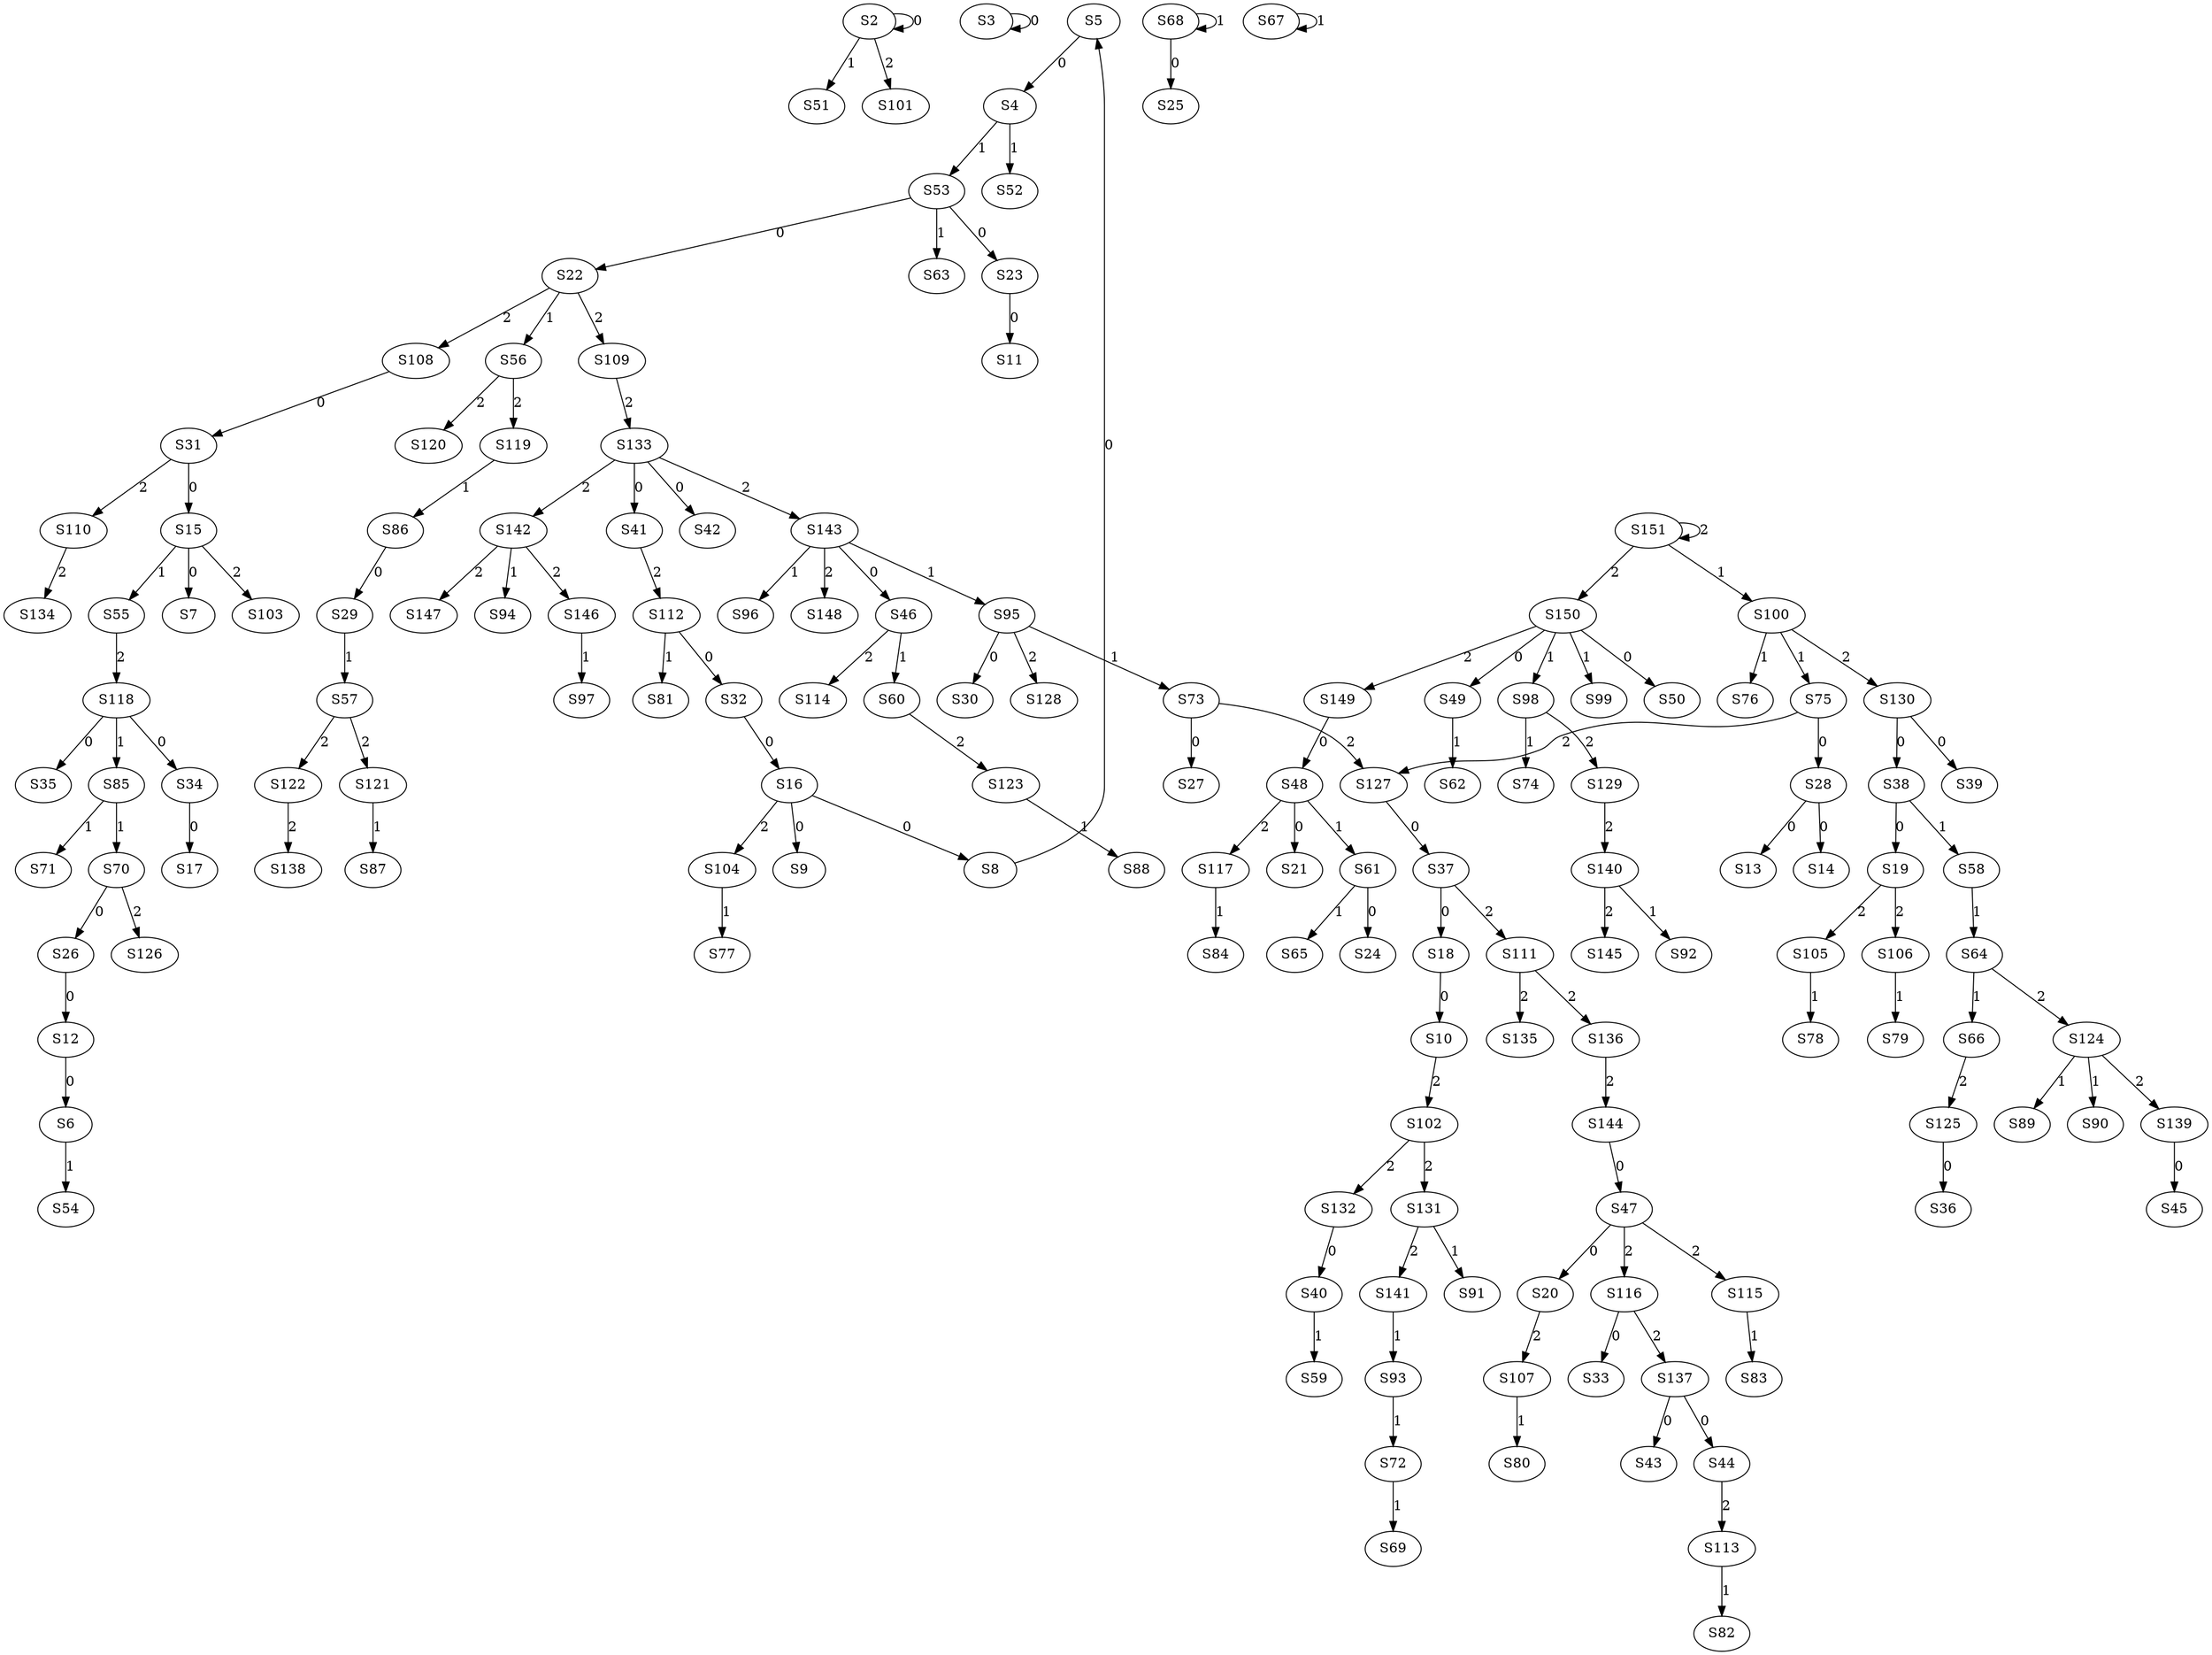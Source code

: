 strict digraph {
	S2 -> S2 [ label = 0 ];
	S3 -> S3 [ label = 0 ];
	S5 -> S4 [ label = 0 ];
	S8 -> S5 [ label = 0 ];
	S12 -> S6 [ label = 0 ];
	S15 -> S7 [ label = 0 ];
	S16 -> S8 [ label = 0 ];
	S16 -> S9 [ label = 0 ];
	S18 -> S10 [ label = 0 ];
	S23 -> S11 [ label = 0 ];
	S26 -> S12 [ label = 0 ];
	S28 -> S13 [ label = 0 ];
	S28 -> S14 [ label = 0 ];
	S31 -> S15 [ label = 0 ];
	S32 -> S16 [ label = 0 ];
	S34 -> S17 [ label = 0 ];
	S37 -> S18 [ label = 0 ];
	S38 -> S19 [ label = 0 ];
	S47 -> S20 [ label = 0 ];
	S48 -> S21 [ label = 0 ];
	S53 -> S22 [ label = 0 ];
	S53 -> S23 [ label = 0 ];
	S61 -> S24 [ label = 0 ];
	S68 -> S25 [ label = 0 ];
	S70 -> S26 [ label = 0 ];
	S73 -> S27 [ label = 0 ];
	S75 -> S28 [ label = 0 ];
	S86 -> S29 [ label = 0 ];
	S95 -> S30 [ label = 0 ];
	S108 -> S31 [ label = 0 ];
	S112 -> S32 [ label = 0 ];
	S116 -> S33 [ label = 0 ];
	S118 -> S34 [ label = 0 ];
	S118 -> S35 [ label = 0 ];
	S125 -> S36 [ label = 0 ];
	S127 -> S37 [ label = 0 ];
	S130 -> S38 [ label = 0 ];
	S130 -> S39 [ label = 0 ];
	S132 -> S40 [ label = 0 ];
	S133 -> S41 [ label = 0 ];
	S133 -> S42 [ label = 0 ];
	S137 -> S43 [ label = 0 ];
	S137 -> S44 [ label = 0 ];
	S139 -> S45 [ label = 0 ];
	S143 -> S46 [ label = 0 ];
	S144 -> S47 [ label = 0 ];
	S149 -> S48 [ label = 0 ];
	S150 -> S49 [ label = 0 ];
	S150 -> S50 [ label = 0 ];
	S2 -> S51 [ label = 1 ];
	S4 -> S52 [ label = 1 ];
	S4 -> S53 [ label = 1 ];
	S6 -> S54 [ label = 1 ];
	S15 -> S55 [ label = 1 ];
	S22 -> S56 [ label = 1 ];
	S29 -> S57 [ label = 1 ];
	S38 -> S58 [ label = 1 ];
	S40 -> S59 [ label = 1 ];
	S46 -> S60 [ label = 1 ];
	S48 -> S61 [ label = 1 ];
	S49 -> S62 [ label = 1 ];
	S53 -> S63 [ label = 1 ];
	S58 -> S64 [ label = 1 ];
	S61 -> S65 [ label = 1 ];
	S64 -> S66 [ label = 1 ];
	S67 -> S67 [ label = 1 ];
	S68 -> S68 [ label = 1 ];
	S72 -> S69 [ label = 1 ];
	S85 -> S70 [ label = 1 ];
	S85 -> S71 [ label = 1 ];
	S93 -> S72 [ label = 1 ];
	S95 -> S73 [ label = 1 ];
	S98 -> S74 [ label = 1 ];
	S100 -> S75 [ label = 1 ];
	S100 -> S76 [ label = 1 ];
	S104 -> S77 [ label = 1 ];
	S105 -> S78 [ label = 1 ];
	S106 -> S79 [ label = 1 ];
	S107 -> S80 [ label = 1 ];
	S112 -> S81 [ label = 1 ];
	S113 -> S82 [ label = 1 ];
	S115 -> S83 [ label = 1 ];
	S117 -> S84 [ label = 1 ];
	S118 -> S85 [ label = 1 ];
	S119 -> S86 [ label = 1 ];
	S121 -> S87 [ label = 1 ];
	S123 -> S88 [ label = 1 ];
	S124 -> S89 [ label = 1 ];
	S124 -> S90 [ label = 1 ];
	S131 -> S91 [ label = 1 ];
	S140 -> S92 [ label = 1 ];
	S141 -> S93 [ label = 1 ];
	S142 -> S94 [ label = 1 ];
	S143 -> S95 [ label = 1 ];
	S143 -> S96 [ label = 1 ];
	S146 -> S97 [ label = 1 ];
	S150 -> S98 [ label = 1 ];
	S150 -> S99 [ label = 1 ];
	S151 -> S100 [ label = 1 ];
	S2 -> S101 [ label = 2 ];
	S10 -> S102 [ label = 2 ];
	S15 -> S103 [ label = 2 ];
	S16 -> S104 [ label = 2 ];
	S19 -> S105 [ label = 2 ];
	S19 -> S106 [ label = 2 ];
	S20 -> S107 [ label = 2 ];
	S22 -> S108 [ label = 2 ];
	S22 -> S109 [ label = 2 ];
	S31 -> S110 [ label = 2 ];
	S37 -> S111 [ label = 2 ];
	S41 -> S112 [ label = 2 ];
	S44 -> S113 [ label = 2 ];
	S46 -> S114 [ label = 2 ];
	S47 -> S115 [ label = 2 ];
	S47 -> S116 [ label = 2 ];
	S48 -> S117 [ label = 2 ];
	S55 -> S118 [ label = 2 ];
	S56 -> S119 [ label = 2 ];
	S56 -> S120 [ label = 2 ];
	S57 -> S121 [ label = 2 ];
	S57 -> S122 [ label = 2 ];
	S60 -> S123 [ label = 2 ];
	S64 -> S124 [ label = 2 ];
	S66 -> S125 [ label = 2 ];
	S70 -> S126 [ label = 2 ];
	S75 -> S127 [ label = 2 ];
	S95 -> S128 [ label = 2 ];
	S98 -> S129 [ label = 2 ];
	S100 -> S130 [ label = 2 ];
	S102 -> S131 [ label = 2 ];
	S102 -> S132 [ label = 2 ];
	S109 -> S133 [ label = 2 ];
	S110 -> S134 [ label = 2 ];
	S111 -> S135 [ label = 2 ];
	S111 -> S136 [ label = 2 ];
	S116 -> S137 [ label = 2 ];
	S122 -> S138 [ label = 2 ];
	S124 -> S139 [ label = 2 ];
	S129 -> S140 [ label = 2 ];
	S131 -> S141 [ label = 2 ];
	S133 -> S142 [ label = 2 ];
	S133 -> S143 [ label = 2 ];
	S136 -> S144 [ label = 2 ];
	S140 -> S145 [ label = 2 ];
	S142 -> S146 [ label = 2 ];
	S142 -> S147 [ label = 2 ];
	S143 -> S148 [ label = 2 ];
	S150 -> S149 [ label = 2 ];
	S151 -> S150 [ label = 2 ];
	S151 -> S151 [ label = 2 ];
	S73 -> S127 [ label = 2 ];
}